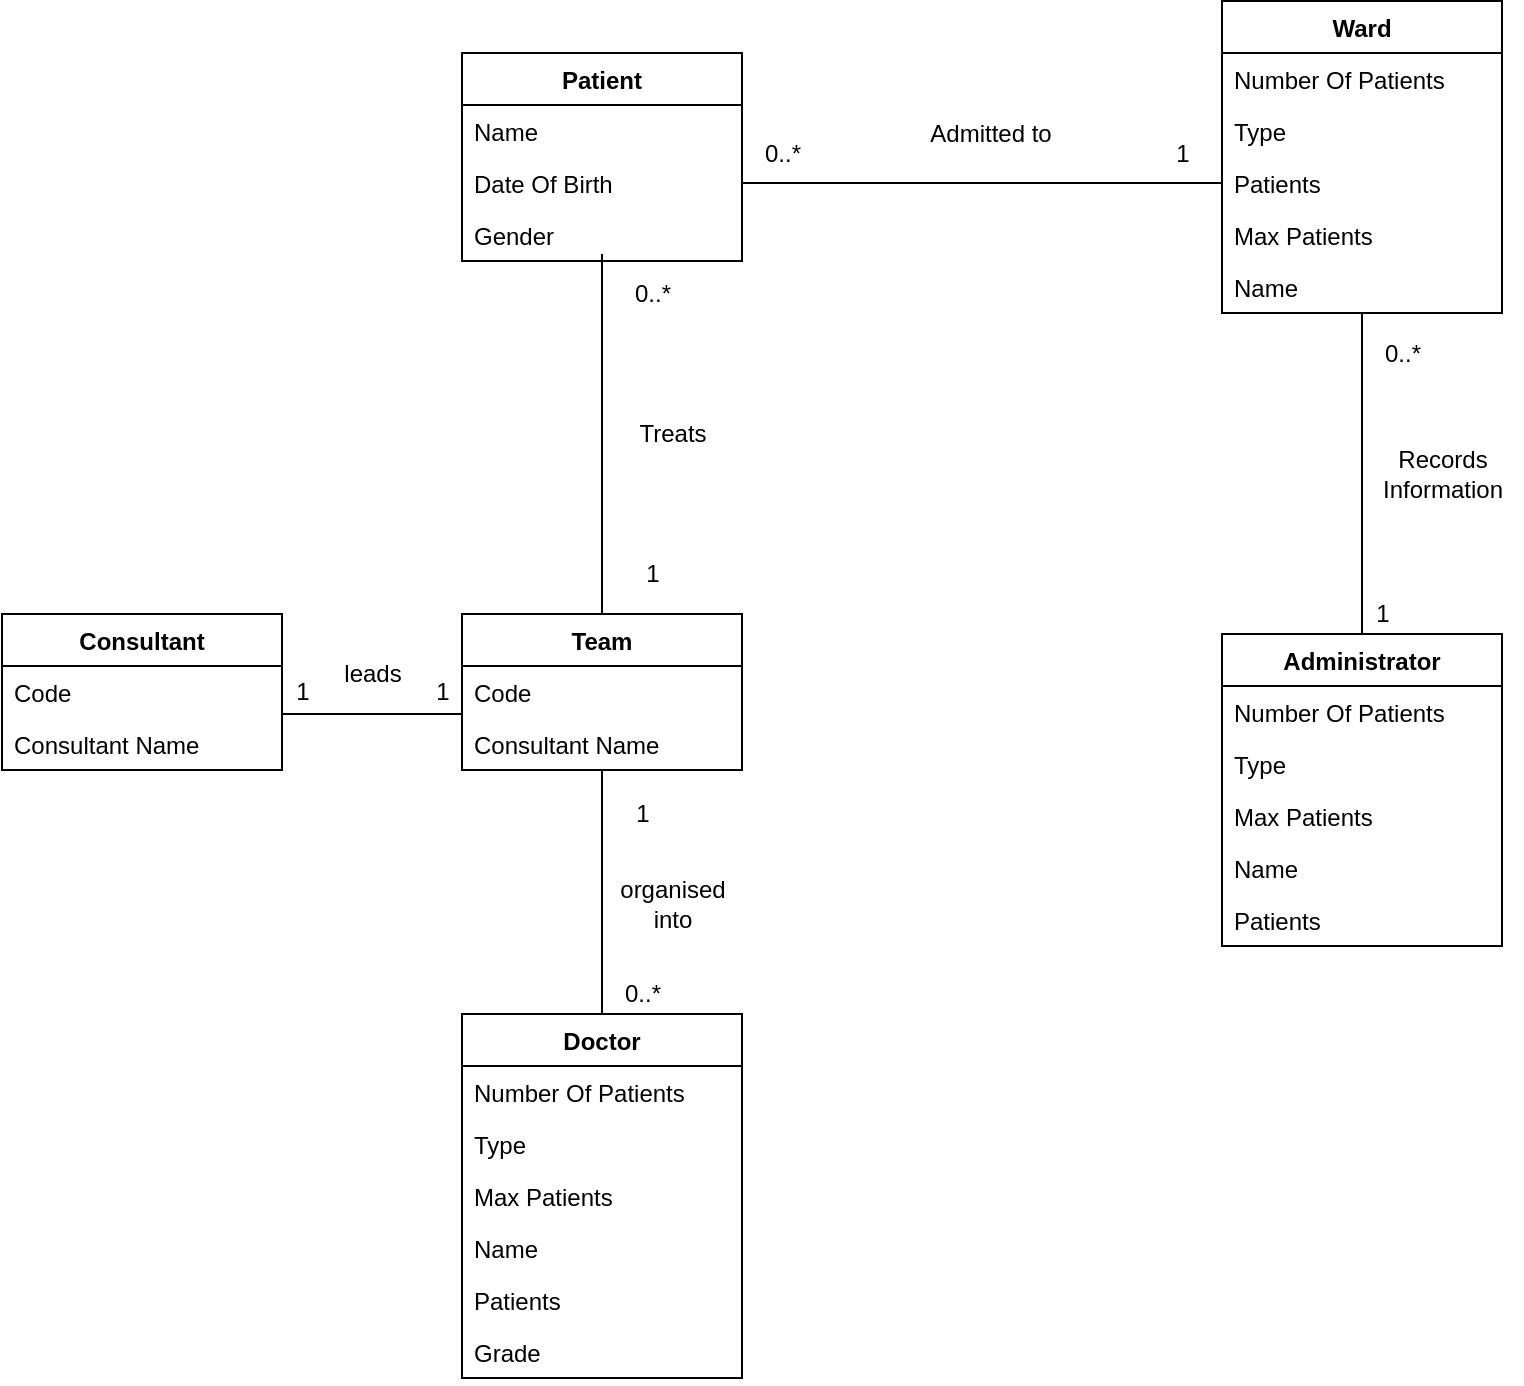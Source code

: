 <mxfile version="13.7.8" type="device"><diagram id="C5RBs43oDa-KdzZeNtuy" name="Page-1"><mxGraphModel dx="1422" dy="791" grid="1" gridSize="10" guides="1" tooltips="1" connect="1" arrows="1" fold="1" page="1" pageScale="1" pageWidth="827" pageHeight="1169" math="0" shadow="0"><root><mxCell id="WIyWlLk6GJQsqaUBKTNV-0"/><mxCell id="WIyWlLk6GJQsqaUBKTNV-1" parent="WIyWlLk6GJQsqaUBKTNV-0"/><mxCell id="YtumquyEXEn7I2QAgODD-3" value="" style="endArrow=none;html=1;exitX=0.5;exitY=0;exitDx=0;exitDy=0;entryX=0.5;entryY=1.019;entryDx=0;entryDy=0;entryPerimeter=0;" parent="WIyWlLk6GJQsqaUBKTNV-1" target="NCFcqRaGbBjCf75VAj75-12" edge="1"><mxGeometry width="50" height="50" relative="1" as="geometry"><mxPoint x="700" y="410" as="sourcePoint"/><mxPoint x="640" y="330" as="targetPoint"/></mxGeometry></mxCell><mxCell id="YtumquyEXEn7I2QAgODD-5" value="&lt;div&gt;Records&lt;/div&gt;&lt;div&gt;Information&lt;/div&gt;" style="text;html=1;align=center;verticalAlign=middle;resizable=0;points=[];autosize=1;" parent="WIyWlLk6GJQsqaUBKTNV-1" vertex="1"><mxGeometry x="700" y="315" width="80" height="30" as="geometry"/></mxCell><mxCell id="YtumquyEXEn7I2QAgODD-12" value="" style="endArrow=none;html=1;entryX=0;entryY=0.5;entryDx=0;entryDy=0;exitX=1;exitY=0.5;exitDx=0;exitDy=0;" parent="WIyWlLk6GJQsqaUBKTNV-1" source="NCFcqRaGbBjCf75VAj75-2" target="NCFcqRaGbBjCf75VAj75-13" edge="1"><mxGeometry width="50" height="50" relative="1" as="geometry"><mxPoint x="450" y="279.5" as="sourcePoint"/><mxPoint x="560" y="279.5" as="targetPoint"/></mxGeometry></mxCell><mxCell id="YtumquyEXEn7I2QAgODD-13" value="Admitted to" style="text;html=1;align=center;verticalAlign=middle;resizable=0;points=[];autosize=1;" parent="WIyWlLk6GJQsqaUBKTNV-1" vertex="1"><mxGeometry x="473.5" y="150" width="80" height="20" as="geometry"/></mxCell><mxCell id="YtumquyEXEn7I2QAgODD-15" value="" style="endArrow=none;html=1;exitX=0.5;exitY=0;exitDx=0;exitDy=0;entryX=0.5;entryY=1;entryDx=0;entryDy=0;" parent="WIyWlLk6GJQsqaUBKTNV-1" source="NCFcqRaGbBjCf75VAj75-26" target="NCFcqRaGbBjCf75VAj75-33" edge="1"><mxGeometry width="50" height="50" relative="1" as="geometry"><mxPoint x="463.5" y="720" as="sourcePoint"/><mxPoint x="473.5" y="530" as="targetPoint"/></mxGeometry></mxCell><mxCell id="YtumquyEXEn7I2QAgODD-16" value="&lt;div&gt;organised&lt;/div&gt;&lt;div&gt;into&lt;/div&gt;" style="text;html=1;align=center;verticalAlign=middle;resizable=0;points=[];autosize=1;" parent="WIyWlLk6GJQsqaUBKTNV-1" vertex="1"><mxGeometry x="320" y="530" width="70" height="30" as="geometry"/></mxCell><mxCell id="YtumquyEXEn7I2QAgODD-17" value="Treats" style="text;html=1;align=center;verticalAlign=middle;resizable=0;points=[];autosize=1;" parent="WIyWlLk6GJQsqaUBKTNV-1" vertex="1"><mxGeometry x="330" y="300" width="50" height="20" as="geometry"/></mxCell><mxCell id="YtumquyEXEn7I2QAgODD-19" value="" style="endArrow=none;html=1;entryX=0;entryY=-0.077;entryDx=0;entryDy=0;entryPerimeter=0;" parent="WIyWlLk6GJQsqaUBKTNV-1" target="NCFcqRaGbBjCf75VAj75-35" edge="1"><mxGeometry width="50" height="50" relative="1" as="geometry"><mxPoint x="160" y="450" as="sourcePoint"/><mxPoint x="230.96" y="450.03" as="targetPoint"/></mxGeometry></mxCell><mxCell id="YtumquyEXEn7I2QAgODD-20" value="leads" style="text;html=1;align=center;verticalAlign=middle;resizable=0;points=[];autosize=1;" parent="WIyWlLk6GJQsqaUBKTNV-1" vertex="1"><mxGeometry x="180" y="420" width="50" height="20" as="geometry"/></mxCell><mxCell id="NCFcqRaGbBjCf75VAj75-44" value="1" style="text;html=1;align=center;verticalAlign=middle;resizable=0;points=[];autosize=1;" vertex="1" parent="WIyWlLk6GJQsqaUBKTNV-1"><mxGeometry x="600" y="160" width="20" height="20" as="geometry"/></mxCell><mxCell id="NCFcqRaGbBjCf75VAj75-45" value="0..*" style="text;html=1;align=center;verticalAlign=middle;resizable=0;points=[];autosize=1;" vertex="1" parent="WIyWlLk6GJQsqaUBKTNV-1"><mxGeometry x="395" y="160" width="30" height="20" as="geometry"/></mxCell><mxCell id="NCFcqRaGbBjCf75VAj75-46" value="0..*" style="text;html=1;align=center;verticalAlign=middle;resizable=0;points=[];autosize=1;" vertex="1" parent="WIyWlLk6GJQsqaUBKTNV-1"><mxGeometry x="705" y="260" width="30" height="20" as="geometry"/></mxCell><mxCell id="NCFcqRaGbBjCf75VAj75-47" value="1" style="text;html=1;align=center;verticalAlign=middle;resizable=0;points=[];autosize=1;" vertex="1" parent="WIyWlLk6GJQsqaUBKTNV-1"><mxGeometry x="700" y="390" width="20" height="20" as="geometry"/></mxCell><mxCell id="NCFcqRaGbBjCf75VAj75-53" value="" style="endArrow=none;html=1;exitX=0.5;exitY=0;exitDx=0;exitDy=0;" edge="1" parent="WIyWlLk6GJQsqaUBKTNV-1" source="NCFcqRaGbBjCf75VAj75-33"><mxGeometry width="50" height="50" relative="1" as="geometry"><mxPoint x="394" y="279" as="sourcePoint"/><mxPoint x="320" y="220" as="targetPoint"/></mxGeometry></mxCell><mxCell id="NCFcqRaGbBjCf75VAj75-54" value="0..*" style="text;html=1;align=center;verticalAlign=middle;resizable=0;points=[];autosize=1;" vertex="1" parent="WIyWlLk6GJQsqaUBKTNV-1"><mxGeometry x="330" y="229.5" width="30" height="20" as="geometry"/></mxCell><mxCell id="NCFcqRaGbBjCf75VAj75-55" value="1" style="text;html=1;align=center;verticalAlign=middle;resizable=0;points=[];autosize=1;" vertex="1" parent="WIyWlLk6GJQsqaUBKTNV-1"><mxGeometry x="335" y="370" width="20" height="20" as="geometry"/></mxCell><mxCell id="NCFcqRaGbBjCf75VAj75-56" value="1" style="text;html=1;align=center;verticalAlign=middle;resizable=0;points=[];autosize=1;" vertex="1" parent="WIyWlLk6GJQsqaUBKTNV-1"><mxGeometry x="330" y="490" width="20" height="20" as="geometry"/></mxCell><mxCell id="NCFcqRaGbBjCf75VAj75-57" value="&lt;div&gt;0..*&lt;/div&gt;" style="text;html=1;align=center;verticalAlign=middle;resizable=0;points=[];autosize=1;" vertex="1" parent="WIyWlLk6GJQsqaUBKTNV-1"><mxGeometry x="325" y="580" width="30" height="20" as="geometry"/></mxCell><mxCell id="NCFcqRaGbBjCf75VAj75-58" value="1" style="text;html=1;align=center;verticalAlign=middle;resizable=0;points=[];autosize=1;" vertex="1" parent="WIyWlLk6GJQsqaUBKTNV-1"><mxGeometry x="160" y="429" width="20" height="20" as="geometry"/></mxCell><mxCell id="NCFcqRaGbBjCf75VAj75-59" value="1" style="text;html=1;align=center;verticalAlign=middle;resizable=0;points=[];autosize=1;" vertex="1" parent="WIyWlLk6GJQsqaUBKTNV-1"><mxGeometry x="230" y="429" width="20" height="20" as="geometry"/></mxCell><mxCell id="NCFcqRaGbBjCf75VAj75-5" value="Ward" style="swimlane;fontStyle=1;childLayout=stackLayout;horizontal=1;startSize=26;fillColor=none;horizontalStack=0;resizeParent=1;resizeParentMax=0;resizeLast=0;collapsible=1;marginBottom=0;" vertex="1" parent="WIyWlLk6GJQsqaUBKTNV-1"><mxGeometry x="630" y="93.5" width="140" height="156" as="geometry"/></mxCell><mxCell id="NCFcqRaGbBjCf75VAj75-6" value="Number Of Patients" style="text;strokeColor=none;fillColor=none;align=left;verticalAlign=top;spacingLeft=4;spacingRight=4;overflow=hidden;rotatable=0;points=[[0,0.5],[1,0.5]];portConstraint=eastwest;" vertex="1" parent="NCFcqRaGbBjCf75VAj75-5"><mxGeometry y="26" width="140" height="26" as="geometry"/></mxCell><mxCell id="NCFcqRaGbBjCf75VAj75-7" value="Type" style="text;strokeColor=none;fillColor=none;align=left;verticalAlign=top;spacingLeft=4;spacingRight=4;overflow=hidden;rotatable=0;points=[[0,0.5],[1,0.5]];portConstraint=eastwest;" vertex="1" parent="NCFcqRaGbBjCf75VAj75-5"><mxGeometry y="52" width="140" height="26" as="geometry"/></mxCell><mxCell id="NCFcqRaGbBjCf75VAj75-13" value="Patients" style="text;strokeColor=none;fillColor=none;align=left;verticalAlign=top;spacingLeft=4;spacingRight=4;overflow=hidden;rotatable=0;points=[[0,0.5],[1,0.5]];portConstraint=eastwest;" vertex="1" parent="NCFcqRaGbBjCf75VAj75-5"><mxGeometry y="78" width="140" height="26" as="geometry"/></mxCell><mxCell id="NCFcqRaGbBjCf75VAj75-8" value="Max Patients" style="text;strokeColor=none;fillColor=none;align=left;verticalAlign=top;spacingLeft=4;spacingRight=4;overflow=hidden;rotatable=0;points=[[0,0.5],[1,0.5]];portConstraint=eastwest;" vertex="1" parent="NCFcqRaGbBjCf75VAj75-5"><mxGeometry y="104" width="140" height="26" as="geometry"/></mxCell><mxCell id="NCFcqRaGbBjCf75VAj75-12" value="Name" style="text;strokeColor=none;fillColor=none;align=left;verticalAlign=top;spacingLeft=4;spacingRight=4;overflow=hidden;rotatable=0;points=[[0,0.5],[1,0.5]];portConstraint=eastwest;" vertex="1" parent="NCFcqRaGbBjCf75VAj75-5"><mxGeometry y="130" width="140" height="26" as="geometry"/></mxCell><mxCell id="NCFcqRaGbBjCf75VAj75-0" value="Patient" style="swimlane;fontStyle=1;childLayout=stackLayout;horizontal=1;startSize=26;fillColor=none;horizontalStack=0;resizeParent=1;resizeParentMax=0;resizeLast=0;collapsible=1;marginBottom=0;" vertex="1" parent="WIyWlLk6GJQsqaUBKTNV-1"><mxGeometry x="250" y="119.5" width="140" height="104" as="geometry"/></mxCell><mxCell id="NCFcqRaGbBjCf75VAj75-1" value="Name" style="text;strokeColor=none;fillColor=none;align=left;verticalAlign=top;spacingLeft=4;spacingRight=4;overflow=hidden;rotatable=0;points=[[0,0.5],[1,0.5]];portConstraint=eastwest;" vertex="1" parent="NCFcqRaGbBjCf75VAj75-0"><mxGeometry y="26" width="140" height="26" as="geometry"/></mxCell><mxCell id="NCFcqRaGbBjCf75VAj75-2" value="Date Of Birth" style="text;strokeColor=none;fillColor=none;align=left;verticalAlign=top;spacingLeft=4;spacingRight=4;overflow=hidden;rotatable=0;points=[[0,0.5],[1,0.5]];portConstraint=eastwest;" vertex="1" parent="NCFcqRaGbBjCf75VAj75-0"><mxGeometry y="52" width="140" height="26" as="geometry"/></mxCell><mxCell id="NCFcqRaGbBjCf75VAj75-3" value="Gender" style="text;strokeColor=none;fillColor=none;align=left;verticalAlign=top;spacingLeft=4;spacingRight=4;overflow=hidden;rotatable=0;points=[[0,0.5],[1,0.5]];portConstraint=eastwest;" vertex="1" parent="NCFcqRaGbBjCf75VAj75-0"><mxGeometry y="78" width="140" height="26" as="geometry"/></mxCell><mxCell id="NCFcqRaGbBjCf75VAj75-33" value="Team" style="swimlane;fontStyle=1;childLayout=stackLayout;horizontal=1;startSize=26;fillColor=none;horizontalStack=0;resizeParent=1;resizeParentMax=0;resizeLast=0;collapsible=1;marginBottom=0;" vertex="1" parent="WIyWlLk6GJQsqaUBKTNV-1"><mxGeometry x="250" y="400" width="140" height="78" as="geometry"/></mxCell><mxCell id="NCFcqRaGbBjCf75VAj75-34" value="Code" style="text;strokeColor=none;fillColor=none;align=left;verticalAlign=top;spacingLeft=4;spacingRight=4;overflow=hidden;rotatable=0;points=[[0,0.5],[1,0.5]];portConstraint=eastwest;" vertex="1" parent="NCFcqRaGbBjCf75VAj75-33"><mxGeometry y="26" width="140" height="26" as="geometry"/></mxCell><mxCell id="NCFcqRaGbBjCf75VAj75-35" value="Consultant Name" style="text;strokeColor=none;fillColor=none;align=left;verticalAlign=top;spacingLeft=4;spacingRight=4;overflow=hidden;rotatable=0;points=[[0,0.5],[1,0.5]];portConstraint=eastwest;" vertex="1" parent="NCFcqRaGbBjCf75VAj75-33"><mxGeometry y="52" width="140" height="26" as="geometry"/></mxCell><mxCell id="NCFcqRaGbBjCf75VAj75-40" value="Consultant" style="swimlane;fontStyle=1;childLayout=stackLayout;horizontal=1;startSize=26;fillColor=none;horizontalStack=0;resizeParent=1;resizeParentMax=0;resizeLast=0;collapsible=1;marginBottom=0;" vertex="1" parent="WIyWlLk6GJQsqaUBKTNV-1"><mxGeometry x="20" y="400" width="140" height="78" as="geometry"/></mxCell><mxCell id="NCFcqRaGbBjCf75VAj75-41" value="Code" style="text;strokeColor=none;fillColor=none;align=left;verticalAlign=top;spacingLeft=4;spacingRight=4;overflow=hidden;rotatable=0;points=[[0,0.5],[1,0.5]];portConstraint=eastwest;" vertex="1" parent="NCFcqRaGbBjCf75VAj75-40"><mxGeometry y="26" width="140" height="26" as="geometry"/></mxCell><mxCell id="NCFcqRaGbBjCf75VAj75-42" value="Consultant Name" style="text;strokeColor=none;fillColor=none;align=left;verticalAlign=top;spacingLeft=4;spacingRight=4;overflow=hidden;rotatable=0;points=[[0,0.5],[1,0.5]];portConstraint=eastwest;" vertex="1" parent="NCFcqRaGbBjCf75VAj75-40"><mxGeometry y="52" width="140" height="26" as="geometry"/></mxCell><mxCell id="NCFcqRaGbBjCf75VAj75-26" value="Doctor" style="swimlane;fontStyle=1;childLayout=stackLayout;horizontal=1;startSize=26;fillColor=none;horizontalStack=0;resizeParent=1;resizeParentMax=0;resizeLast=0;collapsible=1;marginBottom=0;" vertex="1" parent="WIyWlLk6GJQsqaUBKTNV-1"><mxGeometry x="250" y="600" width="140" height="182" as="geometry"/></mxCell><mxCell id="NCFcqRaGbBjCf75VAj75-27" value="Number Of Patients" style="text;strokeColor=none;fillColor=none;align=left;verticalAlign=top;spacingLeft=4;spacingRight=4;overflow=hidden;rotatable=0;points=[[0,0.5],[1,0.5]];portConstraint=eastwest;" vertex="1" parent="NCFcqRaGbBjCf75VAj75-26"><mxGeometry y="26" width="140" height="26" as="geometry"/></mxCell><mxCell id="NCFcqRaGbBjCf75VAj75-28" value="Type" style="text;strokeColor=none;fillColor=none;align=left;verticalAlign=top;spacingLeft=4;spacingRight=4;overflow=hidden;rotatable=0;points=[[0,0.5],[1,0.5]];portConstraint=eastwest;" vertex="1" parent="NCFcqRaGbBjCf75VAj75-26"><mxGeometry y="52" width="140" height="26" as="geometry"/></mxCell><mxCell id="NCFcqRaGbBjCf75VAj75-29" value="Max Patients" style="text;strokeColor=none;fillColor=none;align=left;verticalAlign=top;spacingLeft=4;spacingRight=4;overflow=hidden;rotatable=0;points=[[0,0.5],[1,0.5]];portConstraint=eastwest;" vertex="1" parent="NCFcqRaGbBjCf75VAj75-26"><mxGeometry y="78" width="140" height="26" as="geometry"/></mxCell><mxCell id="NCFcqRaGbBjCf75VAj75-30" value="Name" style="text;strokeColor=none;fillColor=none;align=left;verticalAlign=top;spacingLeft=4;spacingRight=4;overflow=hidden;rotatable=0;points=[[0,0.5],[1,0.5]];portConstraint=eastwest;" vertex="1" parent="NCFcqRaGbBjCf75VAj75-26"><mxGeometry y="104" width="140" height="26" as="geometry"/></mxCell><mxCell id="NCFcqRaGbBjCf75VAj75-31" value="Patients" style="text;strokeColor=none;fillColor=none;align=left;verticalAlign=top;spacingLeft=4;spacingRight=4;overflow=hidden;rotatable=0;points=[[0,0.5],[1,0.5]];portConstraint=eastwest;" vertex="1" parent="NCFcqRaGbBjCf75VAj75-26"><mxGeometry y="130" width="140" height="26" as="geometry"/></mxCell><mxCell id="NCFcqRaGbBjCf75VAj75-32" value="Grade" style="text;strokeColor=none;fillColor=none;align=left;verticalAlign=top;spacingLeft=4;spacingRight=4;overflow=hidden;rotatable=0;points=[[0,0.5],[1,0.5]];portConstraint=eastwest;" vertex="1" parent="NCFcqRaGbBjCf75VAj75-26"><mxGeometry y="156" width="140" height="26" as="geometry"/></mxCell><mxCell id="NCFcqRaGbBjCf75VAj75-20" value="Administrator" style="swimlane;fontStyle=1;childLayout=stackLayout;horizontal=1;startSize=26;fillColor=none;horizontalStack=0;resizeParent=1;resizeParentMax=0;resizeLast=0;collapsible=1;marginBottom=0;" vertex="1" parent="WIyWlLk6GJQsqaUBKTNV-1"><mxGeometry x="630" y="410" width="140" height="156" as="geometry"/></mxCell><mxCell id="NCFcqRaGbBjCf75VAj75-21" value="Number Of Patients" style="text;strokeColor=none;fillColor=none;align=left;verticalAlign=top;spacingLeft=4;spacingRight=4;overflow=hidden;rotatable=0;points=[[0,0.5],[1,0.5]];portConstraint=eastwest;" vertex="1" parent="NCFcqRaGbBjCf75VAj75-20"><mxGeometry y="26" width="140" height="26" as="geometry"/></mxCell><mxCell id="NCFcqRaGbBjCf75VAj75-22" value="Type" style="text;strokeColor=none;fillColor=none;align=left;verticalAlign=top;spacingLeft=4;spacingRight=4;overflow=hidden;rotatable=0;points=[[0,0.5],[1,0.5]];portConstraint=eastwest;" vertex="1" parent="NCFcqRaGbBjCf75VAj75-20"><mxGeometry y="52" width="140" height="26" as="geometry"/></mxCell><mxCell id="NCFcqRaGbBjCf75VAj75-23" value="Max Patients" style="text;strokeColor=none;fillColor=none;align=left;verticalAlign=top;spacingLeft=4;spacingRight=4;overflow=hidden;rotatable=0;points=[[0,0.5],[1,0.5]];portConstraint=eastwest;" vertex="1" parent="NCFcqRaGbBjCf75VAj75-20"><mxGeometry y="78" width="140" height="26" as="geometry"/></mxCell><mxCell id="NCFcqRaGbBjCf75VAj75-24" value="Name" style="text;strokeColor=none;fillColor=none;align=left;verticalAlign=top;spacingLeft=4;spacingRight=4;overflow=hidden;rotatable=0;points=[[0,0.5],[1,0.5]];portConstraint=eastwest;" vertex="1" parent="NCFcqRaGbBjCf75VAj75-20"><mxGeometry y="104" width="140" height="26" as="geometry"/></mxCell><mxCell id="NCFcqRaGbBjCf75VAj75-25" value="Patients" style="text;strokeColor=none;fillColor=none;align=left;verticalAlign=top;spacingLeft=4;spacingRight=4;overflow=hidden;rotatable=0;points=[[0,0.5],[1,0.5]];portConstraint=eastwest;" vertex="1" parent="NCFcqRaGbBjCf75VAj75-20"><mxGeometry y="130" width="140" height="26" as="geometry"/></mxCell></root></mxGraphModel></diagram></mxfile>